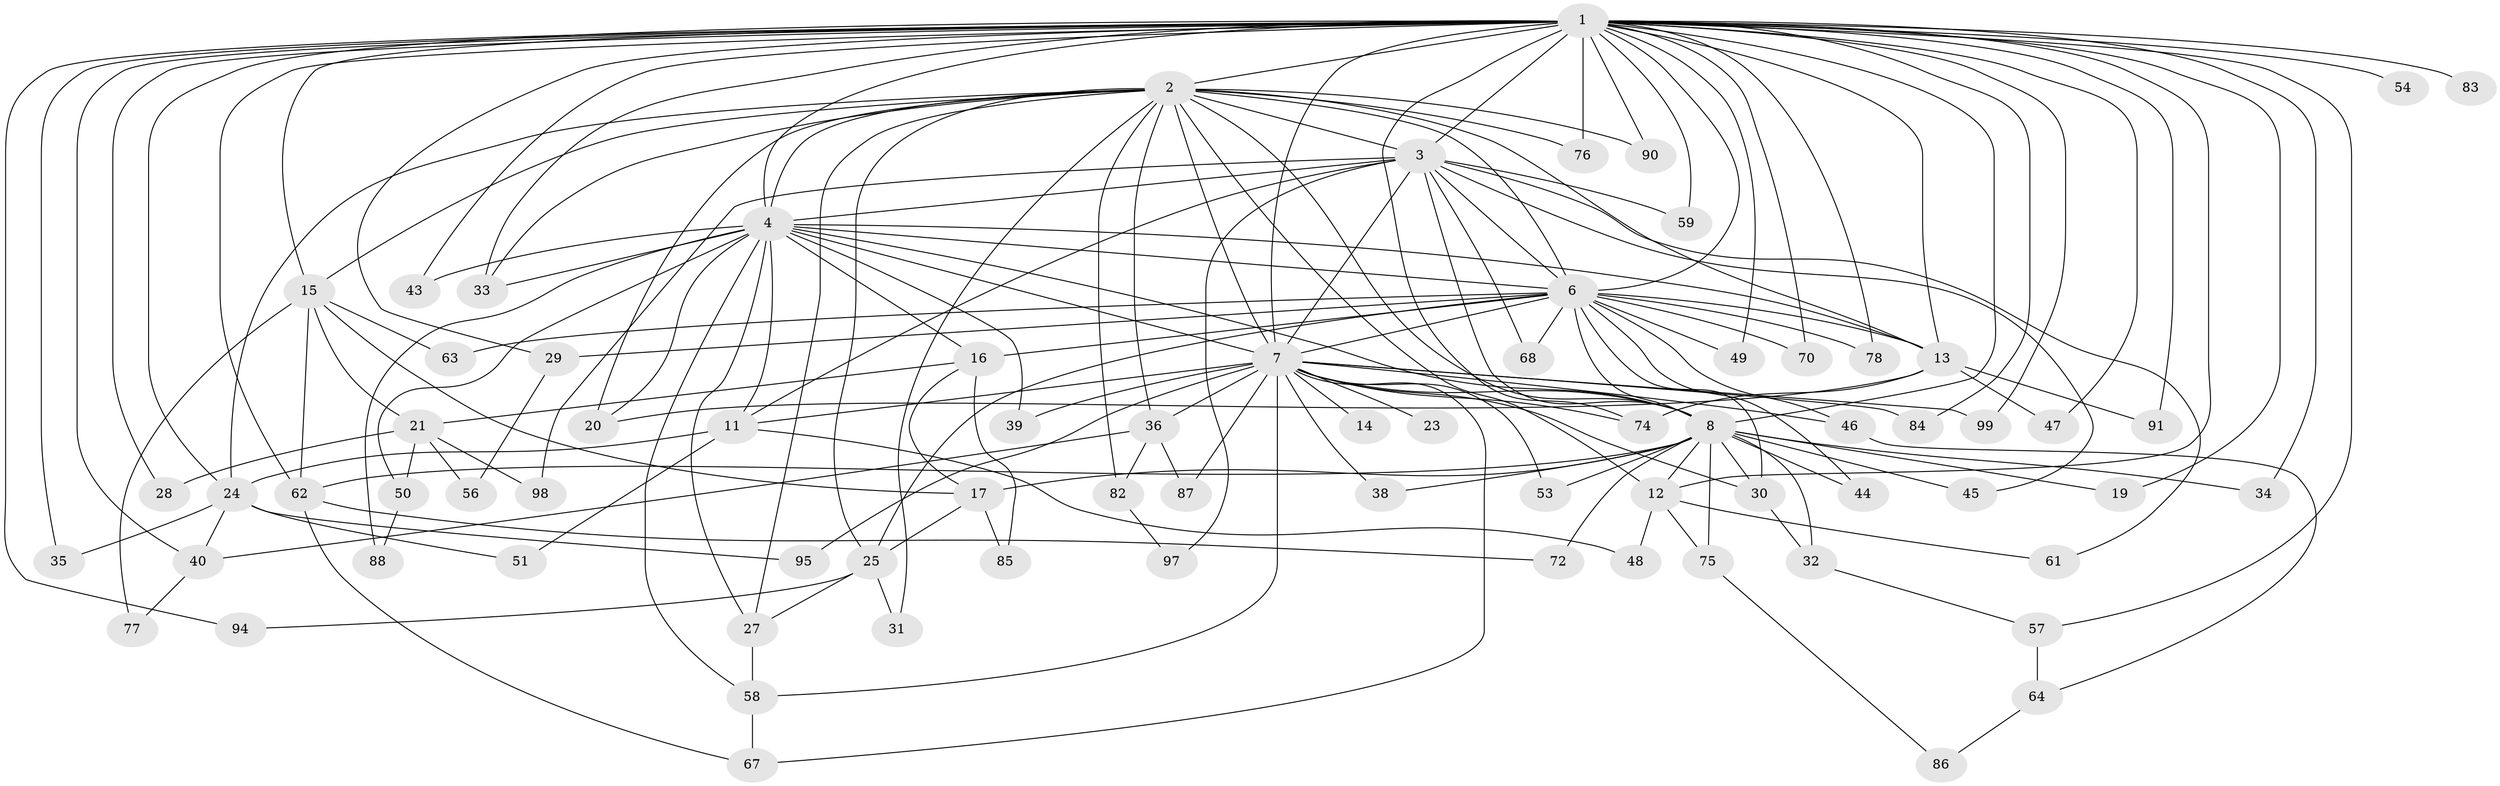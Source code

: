 // original degree distribution, {25: 0.01, 19: 0.01, 16: 0.01, 20: 0.01, 14: 0.01, 22: 0.01, 18: 0.02, 24: 0.01, 26: 0.01, 6: 0.05, 8: 0.01, 2: 0.56, 7: 0.01, 5: 0.03, 3: 0.2, 4: 0.04}
// Generated by graph-tools (version 1.1) at 2025/11/02/21/25 10:11:07]
// undirected, 75 vertices, 169 edges
graph export_dot {
graph [start="1"]
  node [color=gray90,style=filled];
  1 [super="+10"];
  2 [super="+5"];
  3 [super="+18"];
  4 [super="+55"];
  6 [super="+79"];
  7 [super="+9"];
  8 [super="+93"];
  11 [super="+22"];
  12 [super="+52"];
  13 [super="+41"];
  14;
  15 [super="+26"];
  16;
  17 [super="+80"];
  19;
  20 [super="+60"];
  21;
  23;
  24 [super="+37"];
  25 [super="+92"];
  27 [super="+42"];
  28;
  29;
  30 [super="+73"];
  31;
  32;
  33 [super="+81"];
  34;
  35;
  36 [super="+69"];
  38;
  39;
  40 [super="+100"];
  43;
  44;
  45;
  46;
  47;
  48;
  49;
  50;
  51;
  53;
  54;
  56;
  57;
  58 [super="+65"];
  59;
  61;
  62 [super="+66"];
  63;
  64;
  67 [super="+71"];
  68;
  70 [super="+89"];
  72;
  74 [super="+96"];
  75;
  76;
  77;
  78;
  82;
  83;
  84;
  85;
  86;
  87;
  88;
  90;
  91;
  94;
  95;
  97;
  98;
  99;
  1 -- 2 [weight=4];
  1 -- 3 [weight=2];
  1 -- 4 [weight=2];
  1 -- 6 [weight=3];
  1 -- 7 [weight=4];
  1 -- 8 [weight=2];
  1 -- 15 [weight=2];
  1 -- 24;
  1 -- 28;
  1 -- 43;
  1 -- 49;
  1 -- 54 [weight=2];
  1 -- 57;
  1 -- 62;
  1 -- 70 [weight=2];
  1 -- 83 [weight=2];
  1 -- 90;
  1 -- 91;
  1 -- 94;
  1 -- 40;
  1 -- 74;
  1 -- 76;
  1 -- 13;
  1 -- 78;
  1 -- 19;
  1 -- 84;
  1 -- 29;
  1 -- 33;
  1 -- 34;
  1 -- 35;
  1 -- 99;
  1 -- 47;
  1 -- 59;
  1 -- 12;
  2 -- 3 [weight=2];
  2 -- 4 [weight=2];
  2 -- 6 [weight=2];
  2 -- 7 [weight=4];
  2 -- 8 [weight=3];
  2 -- 15;
  2 -- 31;
  2 -- 76;
  2 -- 82;
  2 -- 13;
  2 -- 33;
  2 -- 36 [weight=2];
  2 -- 12;
  2 -- 90;
  2 -- 20;
  2 -- 25;
  2 -- 27;
  2 -- 24;
  3 -- 4;
  3 -- 6;
  3 -- 7 [weight=2];
  3 -- 8 [weight=2];
  3 -- 45;
  3 -- 59;
  3 -- 61;
  3 -- 97;
  3 -- 98;
  3 -- 11;
  3 -- 68;
  4 -- 6;
  4 -- 7 [weight=2];
  4 -- 8;
  4 -- 11;
  4 -- 16;
  4 -- 20;
  4 -- 27;
  4 -- 39;
  4 -- 43;
  4 -- 50;
  4 -- 58;
  4 -- 88;
  4 -- 13;
  4 -- 33;
  6 -- 7 [weight=2];
  6 -- 8;
  6 -- 13;
  6 -- 16;
  6 -- 25;
  6 -- 29;
  6 -- 44;
  6 -- 46;
  6 -- 49;
  6 -- 63;
  6 -- 68;
  6 -- 70;
  6 -- 78;
  6 -- 30;
  7 -- 8 [weight=2];
  7 -- 11;
  7 -- 14 [weight=2];
  7 -- 23 [weight=2];
  7 -- 30;
  7 -- 36;
  7 -- 53;
  7 -- 74;
  7 -- 87;
  7 -- 95;
  7 -- 67;
  7 -- 99;
  7 -- 38;
  7 -- 39;
  7 -- 46;
  7 -- 84;
  7 -- 58;
  8 -- 12;
  8 -- 19;
  8 -- 30;
  8 -- 32;
  8 -- 34;
  8 -- 38;
  8 -- 44;
  8 -- 45;
  8 -- 53;
  8 -- 62;
  8 -- 72;
  8 -- 75;
  8 -- 17;
  11 -- 24;
  11 -- 48;
  11 -- 51;
  12 -- 48;
  12 -- 61;
  12 -- 75;
  13 -- 20;
  13 -- 47;
  13 -- 91;
  13 -- 74;
  15 -- 17;
  15 -- 21;
  15 -- 63;
  15 -- 77;
  15 -- 62;
  16 -- 17;
  16 -- 21;
  16 -- 85;
  17 -- 25;
  17 -- 85;
  21 -- 28;
  21 -- 50;
  21 -- 56;
  21 -- 98;
  24 -- 35;
  24 -- 40;
  24 -- 95;
  24 -- 51;
  25 -- 27;
  25 -- 31;
  25 -- 94;
  27 -- 58;
  29 -- 56;
  30 -- 32;
  32 -- 57;
  36 -- 40;
  36 -- 82;
  36 -- 87;
  40 -- 77;
  46 -- 64;
  50 -- 88;
  57 -- 64;
  58 -- 67;
  62 -- 72;
  62 -- 67;
  64 -- 86;
  75 -- 86;
  82 -- 97;
}
